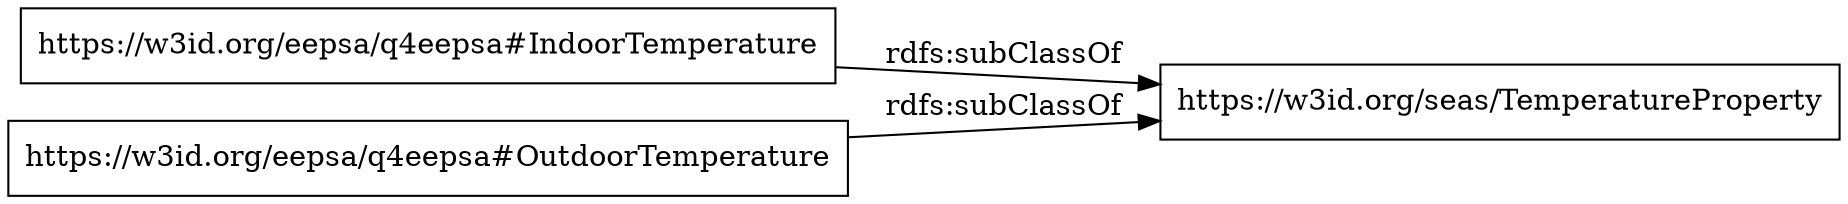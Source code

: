 digraph ar2dtool_diagram { 
rankdir=LR;
size="1000"
node [shape = rectangle, color="black"]; "https://w3id.org/eepsa/q4eepsa#IndoorTemperature" "https://w3id.org/eepsa/q4eepsa#OutdoorTemperature" "https://w3id.org/seas/TemperatureProperty" ; /*classes style*/
	"https://w3id.org/eepsa/q4eepsa#IndoorTemperature" -> "https://w3id.org/seas/TemperatureProperty" [ label = "rdfs:subClassOf" ];
	"https://w3id.org/eepsa/q4eepsa#OutdoorTemperature" -> "https://w3id.org/seas/TemperatureProperty" [ label = "rdfs:subClassOf" ];

}
